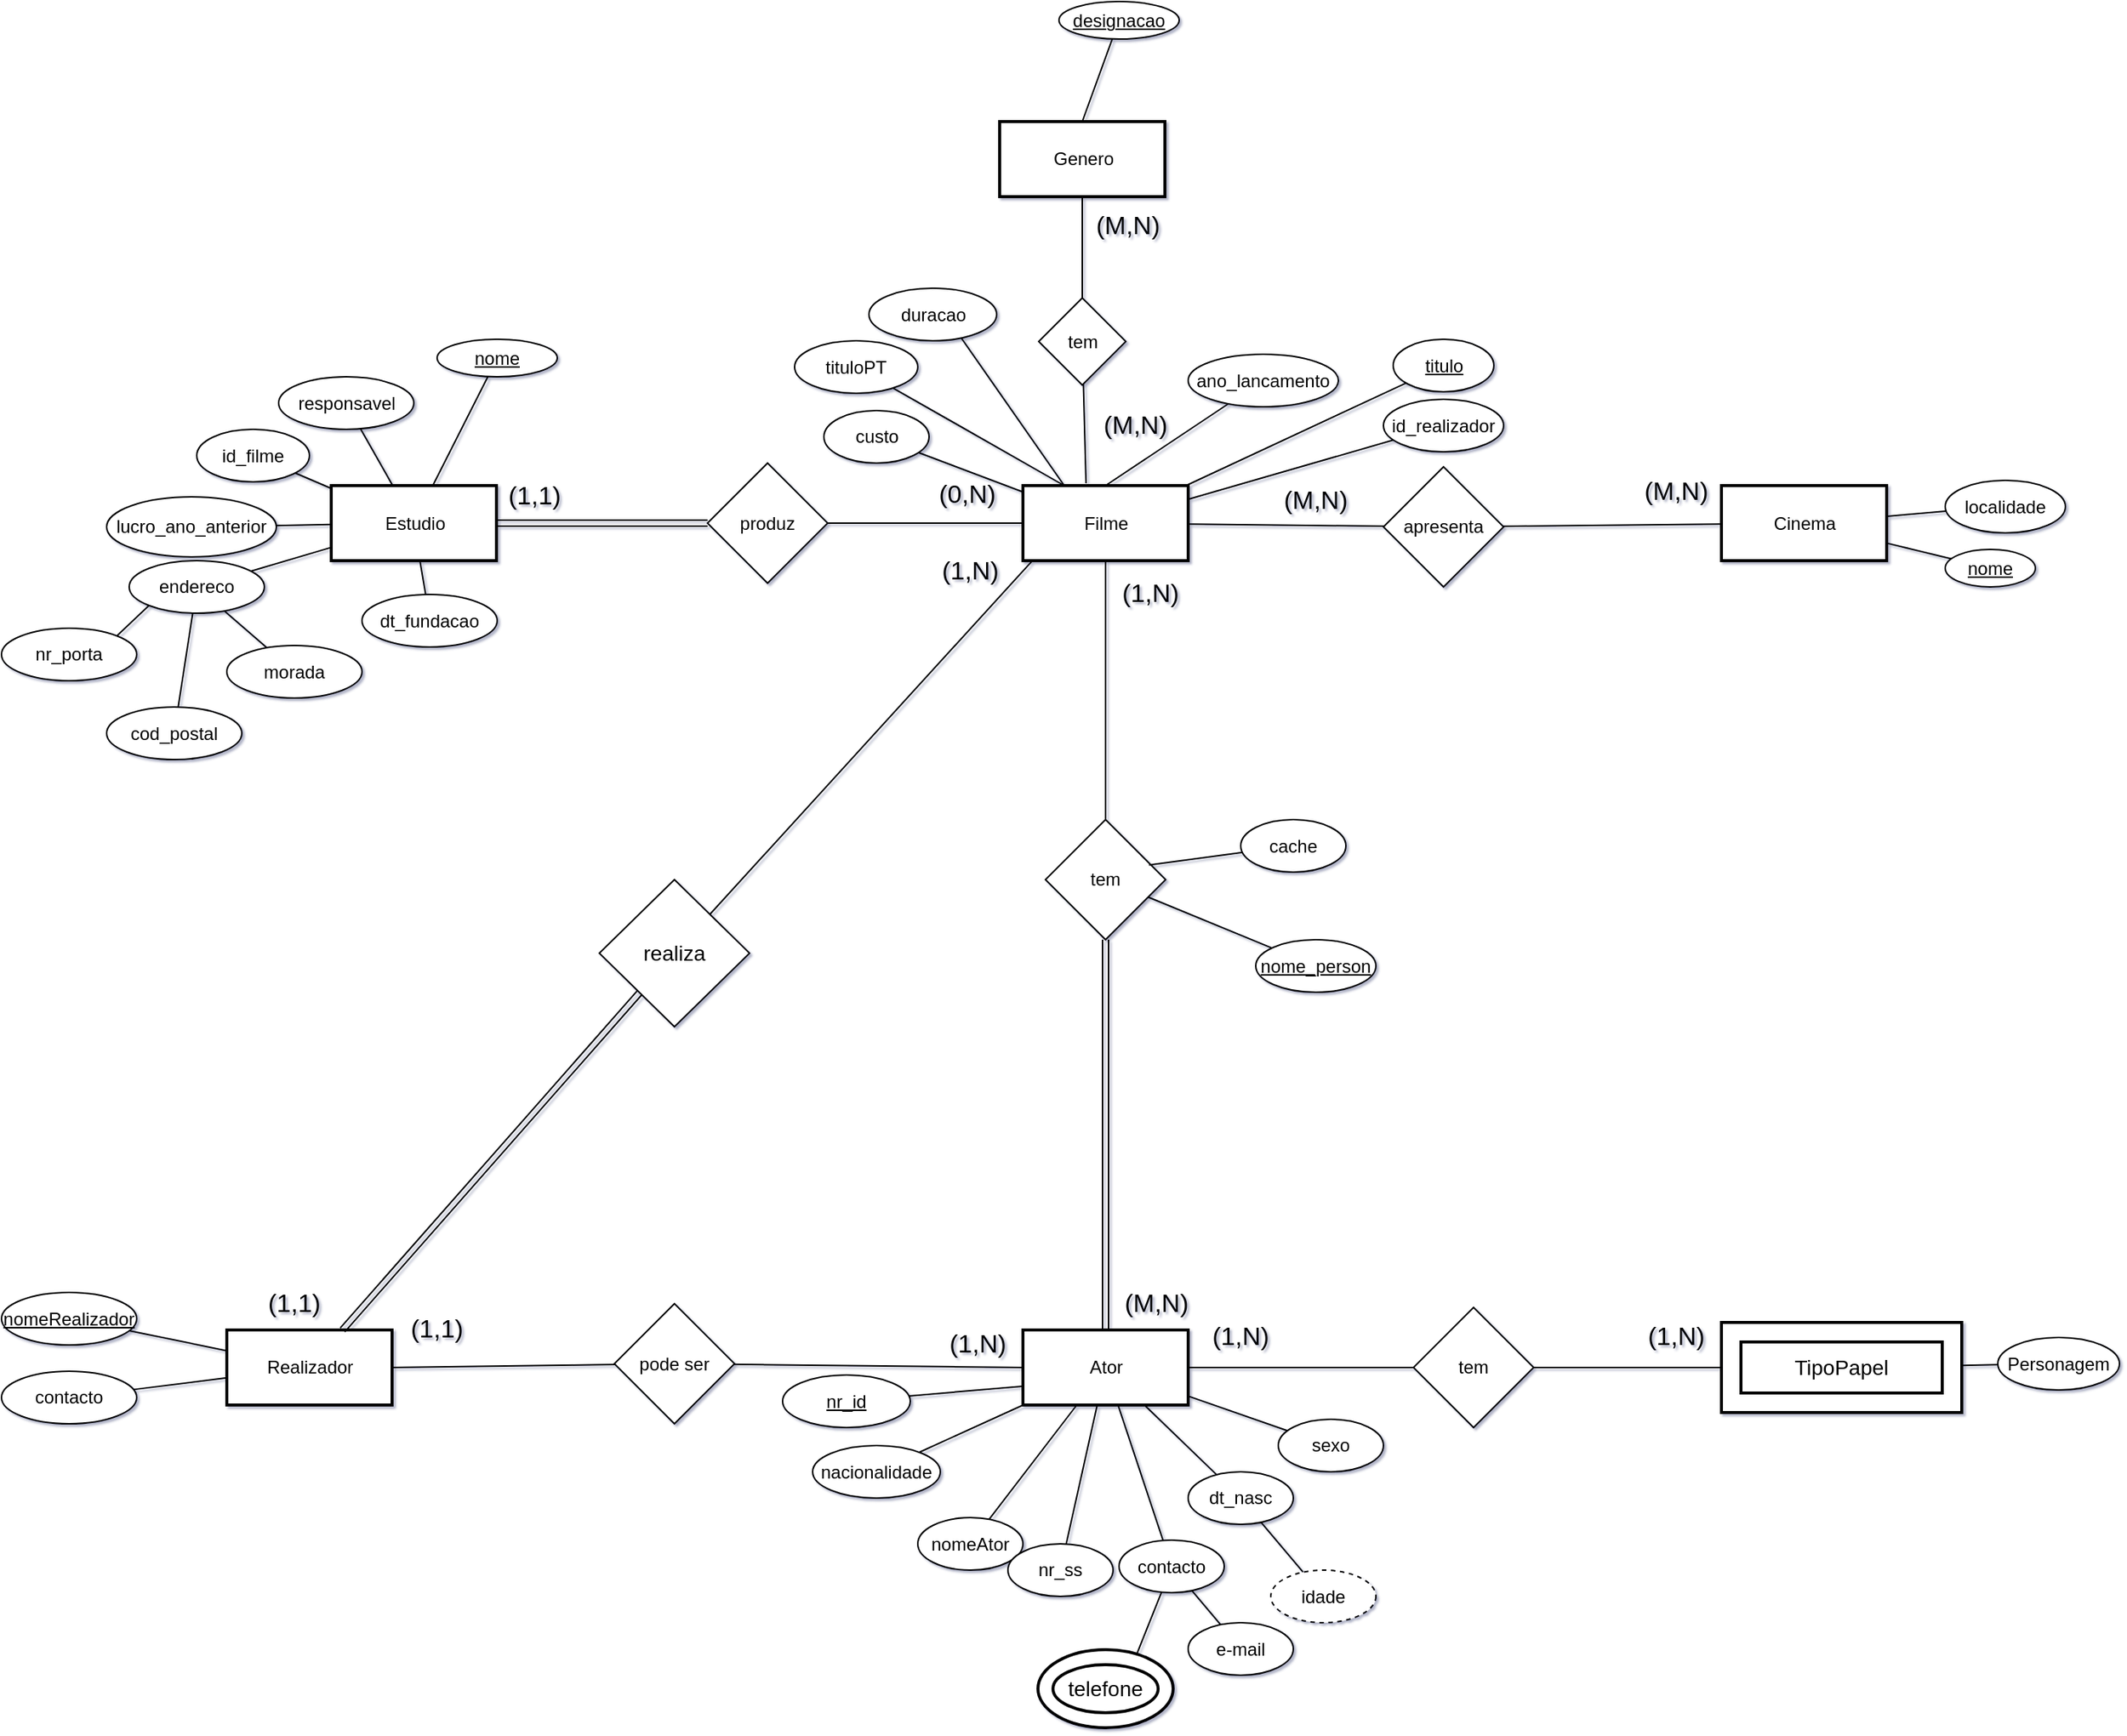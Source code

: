 <mxfile version="12.4.1" type="onedrive" pages="1"><diagram id="sma7PaRJeIDy7we5YbPk" name="Page-1"><mxGraphModel dx="1857" dy="1963" grid="1" gridSize="10" guides="1" tooltips="1" connect="1" arrows="1" fold="1" page="1" pageScale="1" pageWidth="827" pageHeight="1169" math="0" shadow="1"><root><mxCell id="0"/><mxCell id="1" parent="0"/><mxCell id="ePxK0JwVUyjbvqpQ6Q_T-1" value="Estudio" style="html=1;strokeWidth=2;" parent="1" vertex="1"><mxGeometry x="-10.5" y="-107.5" width="110" height="50" as="geometry"/></mxCell><mxCell id="ePxK0JwVUyjbvqpQ6Q_T-17" value="" style="edgeStyle=none;rounded=0;orthogonalLoop=1;jettySize=auto;html=1;endArrow=none;endFill=0;startArrow=none;startFill=0;endSize=10;targetPerimeterSpacing=11;entryX=0.5;entryY=0;entryDx=0;entryDy=0;startSize=11;" parent="1" source="ePxK0JwVUyjbvqpQ6Q_T-2" target="ePxK0JwVUyjbvqpQ6Q_T-15" edge="1"><mxGeometry relative="1" as="geometry"/></mxCell><mxCell id="pRbfj-j-K9ypYvbykfc3-1" style="rounded=0;orthogonalLoop=1;jettySize=auto;html=1;exitX=0.5;exitY=0;exitDx=0;exitDy=0;endArrow=none;endFill=0;" parent="1" source="ePxK0JwVUyjbvqpQ6Q_T-2" target="pRbfj-j-K9ypYvbykfc3-2" edge="1"><mxGeometry relative="1" as="geometry"><mxPoint x="504.69" y="-170" as="targetPoint"/></mxGeometry></mxCell><mxCell id="ePxK0JwVUyjbvqpQ6Q_T-2" value="Filme" style="html=1;strokeWidth=2;" parent="1" vertex="1"><mxGeometry x="450" y="-107.5" width="110" height="50" as="geometry"/></mxCell><mxCell id="ePxK0JwVUyjbvqpQ6Q_T-3" value="Ator" style="html=1;strokeWidth=2;" parent="1" vertex="1"><mxGeometry x="450" y="455" width="110" height="50" as="geometry"/></mxCell><mxCell id="ePxK0JwVUyjbvqpQ6Q_T-5" value="Realizador" style="html=1;strokeWidth=2;" parent="1" vertex="1"><mxGeometry x="-80" y="455" width="110" height="50" as="geometry"/></mxCell><mxCell id="ePxK0JwVUyjbvqpQ6Q_T-6" value="Cinema" style="html=1;strokeWidth=2;" parent="1" vertex="1"><mxGeometry x="915" y="-107.5" width="110" height="50" as="geometry"/></mxCell><mxCell id="ePxK0JwVUyjbvqpQ6Q_T-13" value="" style="rounded=0;orthogonalLoop=1;jettySize=auto;html=1;entryX=1;entryY=0.5;entryDx=0;entryDy=0;endArrow=none;endFill=0;startArrow=none;startFill=0;shape=link;" parent="1" source="ePxK0JwVUyjbvqpQ6Q_T-7" target="ePxK0JwVUyjbvqpQ6Q_T-1" edge="1"><mxGeometry relative="1" as="geometry"/></mxCell><mxCell id="ePxK0JwVUyjbvqpQ6Q_T-14" value="" style="rounded=0;orthogonalLoop=1;jettySize=auto;html=1;endArrow=none;endFill=0;startArrow=none;startFill=0;endSize=10;" parent="1" source="ePxK0JwVUyjbvqpQ6Q_T-7" target="ePxK0JwVUyjbvqpQ6Q_T-2" edge="1"><mxGeometry relative="1" as="geometry"/></mxCell><mxCell id="ePxK0JwVUyjbvqpQ6Q_T-7" value="produz" style="rhombus;whiteSpace=wrap;html=1;" parent="1" vertex="1"><mxGeometry x="240" y="-122.5" width="80" height="80" as="geometry"/></mxCell><mxCell id="ePxK0JwVUyjbvqpQ6Q_T-16" value="" style="edgeStyle=none;shape=link;rounded=0;orthogonalLoop=1;jettySize=auto;html=1;endArrow=none;endFill=0;" parent="1" source="ePxK0JwVUyjbvqpQ6Q_T-15" target="ePxK0JwVUyjbvqpQ6Q_T-3" edge="1"><mxGeometry relative="1" as="geometry"/></mxCell><mxCell id="ePxK0JwVUyjbvqpQ6Q_T-15" value="tem" style="rhombus;whiteSpace=wrap;html=1;" parent="1" vertex="1"><mxGeometry x="465" y="115" width="80" height="80" as="geometry"/></mxCell><mxCell id="ePxK0JwVUyjbvqpQ6Q_T-19" value="" style="edgeStyle=none;rounded=0;orthogonalLoop=1;jettySize=auto;html=1;endArrow=none;endFill=0;endSize=10;" parent="1" source="ePxK0JwVUyjbvqpQ6Q_T-18" target="ePxK0JwVUyjbvqpQ6Q_T-3" edge="1"><mxGeometry relative="1" as="geometry"/></mxCell><mxCell id="ePxK0JwVUyjbvqpQ6Q_T-20" value="" style="edgeStyle=none;rounded=0;orthogonalLoop=1;jettySize=auto;html=1;endArrow=none;endFill=0;entryX=0;entryY=0.5;entryDx=0;entryDy=0;endSize=10;" parent="1" source="ePxK0JwVUyjbvqpQ6Q_T-18" target="ePxK0JwVUyjbvqpQ6Q_T-45" edge="1"><mxGeometry relative="1" as="geometry"><mxPoint x="800" y="275" as="targetPoint"/></mxGeometry></mxCell><mxCell id="ePxK0JwVUyjbvqpQ6Q_T-18" value="tem" style="rhombus;whiteSpace=wrap;html=1;" parent="1" vertex="1"><mxGeometry x="710" y="440" width="80" height="80" as="geometry"/></mxCell><mxCell id="ePxK0JwVUyjbvqpQ6Q_T-22" value="" style="edgeStyle=none;rounded=0;orthogonalLoop=1;jettySize=auto;html=1;endArrow=none;endFill=0;endSize=10;" parent="1" source="ePxK0JwVUyjbvqpQ6Q_T-21" target="ePxK0JwVUyjbvqpQ6Q_T-2" edge="1"><mxGeometry relative="1" as="geometry"/></mxCell><mxCell id="ePxK0JwVUyjbvqpQ6Q_T-23" value="" style="edgeStyle=none;rounded=0;orthogonalLoop=1;jettySize=auto;html=1;endArrow=none;endFill=0;endSize=10;" parent="1" source="ePxK0JwVUyjbvqpQ6Q_T-21" target="ePxK0JwVUyjbvqpQ6Q_T-6" edge="1"><mxGeometry relative="1" as="geometry"/></mxCell><mxCell id="ePxK0JwVUyjbvqpQ6Q_T-21" value="apresenta" style="rhombus;whiteSpace=wrap;html=1;" parent="1" vertex="1"><mxGeometry x="690" y="-120" width="80" height="80" as="geometry"/></mxCell><mxCell id="ePxK0JwVUyjbvqpQ6Q_T-27" value="" style="edgeStyle=none;rounded=0;orthogonalLoop=1;jettySize=auto;html=1;endArrow=none;endFill=0;" parent="1" source="ePxK0JwVUyjbvqpQ6Q_T-24" target="ePxK0JwVUyjbvqpQ6Q_T-1" edge="1"><mxGeometry relative="1" as="geometry"/></mxCell><mxCell id="ePxK0JwVUyjbvqpQ6Q_T-24" value="nome" style="ellipse;whiteSpace=wrap;html=1;fontStyle=4" parent="1" vertex="1"><mxGeometry x="60" y="-205" width="80" height="25" as="geometry"/></mxCell><mxCell id="ePxK0JwVUyjbvqpQ6Q_T-26" value="" style="edgeStyle=none;rounded=0;orthogonalLoop=1;jettySize=auto;html=1;endArrow=none;endFill=0;" parent="1" source="ePxK0JwVUyjbvqpQ6Q_T-25" target="ePxK0JwVUyjbvqpQ6Q_T-1" edge="1"><mxGeometry relative="1" as="geometry"/></mxCell><mxCell id="ePxK0JwVUyjbvqpQ6Q_T-25" value="responsavel" style="ellipse;whiteSpace=wrap;html=1;" parent="1" vertex="1"><mxGeometry x="-45.5" y="-180" width="90" height="35" as="geometry"/></mxCell><mxCell id="ePxK0JwVUyjbvqpQ6Q_T-36" value="" style="edgeStyle=none;rounded=0;orthogonalLoop=1;jettySize=auto;html=1;endArrow=none;endFill=0;" parent="1" source="ePxK0JwVUyjbvqpQ6Q_T-28" target="ePxK0JwVUyjbvqpQ6Q_T-1" edge="1"><mxGeometry relative="1" as="geometry"/></mxCell><mxCell id="ePxK0JwVUyjbvqpQ6Q_T-28" value="endereco" style="ellipse;whiteSpace=wrap;html=1;" parent="1" vertex="1"><mxGeometry x="-145" y="-57.5" width="90" height="35" as="geometry"/></mxCell><mxCell id="ePxK0JwVUyjbvqpQ6Q_T-34" value="" style="edgeStyle=none;rounded=0;orthogonalLoop=1;jettySize=auto;html=1;endArrow=none;endFill=0;" parent="1" source="ePxK0JwVUyjbvqpQ6Q_T-29" target="ePxK0JwVUyjbvqpQ6Q_T-1" edge="1"><mxGeometry relative="1" as="geometry"/></mxCell><mxCell id="ePxK0JwVUyjbvqpQ6Q_T-29" value="id_filme" style="ellipse;whiteSpace=wrap;html=1;" parent="1" vertex="1"><mxGeometry x="-100" y="-145" width="75" height="35" as="geometry"/></mxCell><mxCell id="ePxK0JwVUyjbvqpQ6Q_T-33" value="" style="edgeStyle=none;rounded=0;orthogonalLoop=1;jettySize=auto;html=1;endArrow=none;endFill=0;" parent="1" source="ePxK0JwVUyjbvqpQ6Q_T-30" target="ePxK0JwVUyjbvqpQ6Q_T-1" edge="1"><mxGeometry relative="1" as="geometry"/></mxCell><mxCell id="ePxK0JwVUyjbvqpQ6Q_T-30" value="lucro_ano_anterior" style="ellipse;whiteSpace=wrap;html=1;" parent="1" vertex="1"><mxGeometry x="-160" y="-100" width="113" height="40" as="geometry"/></mxCell><mxCell id="ePxK0JwVUyjbvqpQ6Q_T-32" value="" style="edgeStyle=none;rounded=0;orthogonalLoop=1;jettySize=auto;html=1;endArrow=none;endFill=0;" parent="1" source="ePxK0JwVUyjbvqpQ6Q_T-31" target="ePxK0JwVUyjbvqpQ6Q_T-1" edge="1"><mxGeometry relative="1" as="geometry"/></mxCell><mxCell id="ePxK0JwVUyjbvqpQ6Q_T-31" value="dt_fundacao" style="ellipse;whiteSpace=wrap;html=1;" parent="1" vertex="1"><mxGeometry x="10" y="-35" width="90" height="35" as="geometry"/></mxCell><mxCell id="ePxK0JwVUyjbvqpQ6Q_T-44" value="" style="edgeStyle=none;rounded=0;orthogonalLoop=1;jettySize=auto;html=1;endArrow=none;endFill=0;" parent="1" source="ePxK0JwVUyjbvqpQ6Q_T-37" target="ePxK0JwVUyjbvqpQ6Q_T-28" edge="1"><mxGeometry relative="1" as="geometry"/></mxCell><mxCell id="ePxK0JwVUyjbvqpQ6Q_T-37" value="cod_postal" style="ellipse;whiteSpace=wrap;html=1;" parent="1" vertex="1"><mxGeometry x="-160" y="40" width="90" height="35" as="geometry"/></mxCell><mxCell id="ePxK0JwVUyjbvqpQ6Q_T-43" value="" style="edgeStyle=none;rounded=0;orthogonalLoop=1;jettySize=auto;html=1;endArrow=none;endFill=0;" parent="1" source="ePxK0JwVUyjbvqpQ6Q_T-38" target="ePxK0JwVUyjbvqpQ6Q_T-28" edge="1"><mxGeometry relative="1" as="geometry"/></mxCell><mxCell id="ePxK0JwVUyjbvqpQ6Q_T-38" value="morada" style="ellipse;whiteSpace=wrap;html=1;" parent="1" vertex="1"><mxGeometry x="-80" y="-1" width="90" height="35" as="geometry"/></mxCell><mxCell id="ePxK0JwVUyjbvqpQ6Q_T-40" style="edgeStyle=none;rounded=0;orthogonalLoop=1;jettySize=auto;html=1;exitX=1;exitY=0;exitDx=0;exitDy=0;entryX=0;entryY=1;entryDx=0;entryDy=0;endArrow=none;endFill=0;" parent="1" source="ePxK0JwVUyjbvqpQ6Q_T-39" target="ePxK0JwVUyjbvqpQ6Q_T-28" edge="1"><mxGeometry relative="1" as="geometry"/></mxCell><mxCell id="ePxK0JwVUyjbvqpQ6Q_T-39" value="nr_porta" style="ellipse;whiteSpace=wrap;html=1;" parent="1" vertex="1"><mxGeometry x="-230" y="-12.5" width="90" height="35" as="geometry"/></mxCell><mxCell id="ePxK0JwVUyjbvqpQ6Q_T-45" value="TipoPapel" style="shape=ext;strokeWidth=2;margin=10;double=1;whiteSpace=wrap;html=1;align=center;fontSize=14;" parent="1" vertex="1"><mxGeometry x="915" y="450" width="160" height="60" as="geometry"/></mxCell><mxCell id="ePxK0JwVUyjbvqpQ6Q_T-57" value="" style="edgeStyle=none;rounded=0;orthogonalLoop=1;jettySize=auto;html=1;endArrow=none;endFill=0;" parent="1" source="ePxK0JwVUyjbvqpQ6Q_T-47" target="ePxK0JwVUyjbvqpQ6Q_T-2" edge="1"><mxGeometry relative="1" as="geometry"/></mxCell><mxCell id="ePxK0JwVUyjbvqpQ6Q_T-47" value="&lt;u&gt;titulo&lt;/u&gt;" style="ellipse;whiteSpace=wrap;html=1;" parent="1" vertex="1"><mxGeometry x="696.5" y="-205" width="67" height="35" as="geometry"/></mxCell><mxCell id="ePxK0JwVUyjbvqpQ6Q_T-61" value="" style="edgeStyle=none;rounded=0;orthogonalLoop=1;jettySize=auto;html=1;endArrow=none;endFill=0;" parent="1" source="ePxK0JwVUyjbvqpQ6Q_T-48" target="ePxK0JwVUyjbvqpQ6Q_T-2" edge="1"><mxGeometry relative="1" as="geometry"/></mxCell><mxCell id="ePxK0JwVUyjbvqpQ6Q_T-48" value="custo" style="ellipse;whiteSpace=wrap;html=1;" parent="1" vertex="1"><mxGeometry x="317.5" y="-157.5" width="70" height="35" as="geometry"/></mxCell><mxCell id="ePxK0JwVUyjbvqpQ6Q_T-60" value="" style="edgeStyle=none;rounded=0;orthogonalLoop=1;jettySize=auto;html=1;endArrow=none;endFill=0;exitX=0.697;exitY=0.857;exitDx=0;exitDy=0;exitPerimeter=0;entryX=0.25;entryY=0;entryDx=0;entryDy=0;" parent="1" source="ePxK0JwVUyjbvqpQ6Q_T-49" target="ePxK0JwVUyjbvqpQ6Q_T-2" edge="1"><mxGeometry relative="1" as="geometry"><mxPoint x="432.826" y="-211.262" as="sourcePoint"/><mxPoint x="474.786" y="-113.5" as="targetPoint"/></mxGeometry></mxCell><mxCell id="ePxK0JwVUyjbvqpQ6Q_T-49" value="duracao" style="ellipse;whiteSpace=wrap;html=1;" parent="1" vertex="1"><mxGeometry x="347.5" y="-239" width="85" height="35" as="geometry"/></mxCell><mxCell id="Xhmy3Co6BXiqaWshqRIj-19" value="" style="edgeStyle=none;rounded=0;orthogonalLoop=1;jettySize=auto;html=1;startArrow=none;startFill=0;endArrow=none;endFill=0;targetPerimeterSpacing=11;entryX=0.25;entryY=0;entryDx=0;entryDy=0;" parent="1" source="ePxK0JwVUyjbvqpQ6Q_T-50" target="ePxK0JwVUyjbvqpQ6Q_T-2" edge="1"><mxGeometry relative="1" as="geometry"><mxPoint x="389.0" y="-240" as="targetPoint"/></mxGeometry></mxCell><mxCell id="ePxK0JwVUyjbvqpQ6Q_T-50" value="tituloPT" style="ellipse;whiteSpace=wrap;html=1;" parent="1" vertex="1"><mxGeometry x="298" y="-204" width="82" height="35" as="geometry"/></mxCell><mxCell id="ePxK0JwVUyjbvqpQ6Q_T-65" value="" style="edgeStyle=none;rounded=0;orthogonalLoop=1;jettySize=auto;html=1;endArrow=none;endFill=0;" parent="1" source="ePxK0JwVUyjbvqpQ6Q_T-64" target="ePxK0JwVUyjbvqpQ6Q_T-2" edge="1"><mxGeometry relative="1" as="geometry"/></mxCell><mxCell id="ePxK0JwVUyjbvqpQ6Q_T-64" value="id_realizador" style="ellipse;whiteSpace=wrap;html=1;" parent="1" vertex="1"><mxGeometry x="690" y="-165" width="80" height="35" as="geometry"/></mxCell><mxCell id="ePxK0JwVUyjbvqpQ6Q_T-68" value="" style="edgeStyle=none;rounded=0;orthogonalLoop=1;jettySize=auto;html=1;endArrow=none;endFill=0;" parent="1" source="ePxK0JwVUyjbvqpQ6Q_T-66" target="ePxK0JwVUyjbvqpQ6Q_T-6" edge="1"><mxGeometry relative="1" as="geometry"/></mxCell><mxCell id="ePxK0JwVUyjbvqpQ6Q_T-66" value="&lt;u&gt;nome&lt;/u&gt;" style="ellipse;whiteSpace=wrap;html=1;" parent="1" vertex="1"><mxGeometry x="1064" y="-65" width="60" height="25" as="geometry"/></mxCell><mxCell id="ePxK0JwVUyjbvqpQ6Q_T-71" value="" style="edgeStyle=none;rounded=0;orthogonalLoop=1;jettySize=auto;html=1;endArrow=none;endFill=0;" parent="1" source="ePxK0JwVUyjbvqpQ6Q_T-67" target="ePxK0JwVUyjbvqpQ6Q_T-6" edge="1"><mxGeometry relative="1" as="geometry"/></mxCell><mxCell id="ePxK0JwVUyjbvqpQ6Q_T-67" value="localidade" style="ellipse;whiteSpace=wrap;html=1;" parent="1" vertex="1"><mxGeometry x="1064" y="-111" width="80" height="35" as="geometry"/></mxCell><mxCell id="ePxK0JwVUyjbvqpQ6Q_T-88" value="" style="edgeStyle=none;rounded=0;orthogonalLoop=1;jettySize=auto;html=1;endArrow=none;endFill=0;" parent="1" source="ePxK0JwVUyjbvqpQ6Q_T-75" target="ePxK0JwVUyjbvqpQ6Q_T-76" edge="1"><mxGeometry relative="1" as="geometry"><mxPoint x="445" y="282.5" as="targetPoint"/></mxGeometry></mxCell><mxCell id="ePxK0JwVUyjbvqpQ6Q_T-75" value="idade" style="ellipse;whiteSpace=wrap;html=1;dashed=1;" parent="1" vertex="1"><mxGeometry x="615" y="615" width="70" height="35" as="geometry"/></mxCell><mxCell id="ePxK0JwVUyjbvqpQ6Q_T-86" value="" style="edgeStyle=none;rounded=0;orthogonalLoop=1;jettySize=auto;html=1;endArrow=none;endFill=0;" parent="1" source="ePxK0JwVUyjbvqpQ6Q_T-76" target="ePxK0JwVUyjbvqpQ6Q_T-3" edge="1"><mxGeometry relative="1" as="geometry"/></mxCell><mxCell id="ePxK0JwVUyjbvqpQ6Q_T-76" value="dt_nasc" style="ellipse;whiteSpace=wrap;html=1;" parent="1" vertex="1"><mxGeometry x="560" y="549.5" width="70" height="35" as="geometry"/></mxCell><mxCell id="ePxK0JwVUyjbvqpQ6Q_T-81" value="" style="edgeStyle=none;rounded=0;orthogonalLoop=1;jettySize=auto;html=1;endArrow=none;endFill=0;" parent="1" source="ePxK0JwVUyjbvqpQ6Q_T-79" target="ePxK0JwVUyjbvqpQ6Q_T-15" edge="1"><mxGeometry relative="1" as="geometry"/></mxCell><mxCell id="ePxK0JwVUyjbvqpQ6Q_T-79" value="&lt;u&gt;nome_person&lt;/u&gt;" style="ellipse;whiteSpace=wrap;html=1;" parent="1" vertex="1"><mxGeometry x="605" y="195" width="80" height="35" as="geometry"/></mxCell><mxCell id="ePxK0JwVUyjbvqpQ6Q_T-83" value="" style="edgeStyle=none;rounded=0;orthogonalLoop=1;jettySize=auto;html=1;endArrow=none;endFill=0;" parent="1" source="ePxK0JwVUyjbvqpQ6Q_T-78" target="ePxK0JwVUyjbvqpQ6Q_T-45" edge="1"><mxGeometry relative="1" as="geometry"/></mxCell><mxCell id="ePxK0JwVUyjbvqpQ6Q_T-78" value="Personagem" style="ellipse;whiteSpace=wrap;html=1;" parent="1" vertex="1"><mxGeometry x="1099" y="460" width="81" height="35" as="geometry"/></mxCell><mxCell id="ePxK0JwVUyjbvqpQ6Q_T-85" value="" style="edgeStyle=none;rounded=0;orthogonalLoop=1;jettySize=auto;html=1;endArrow=none;endFill=0;entryX=0.861;entryY=0.378;entryDx=0;entryDy=0;entryPerimeter=0;" parent="1" source="ePxK0JwVUyjbvqpQ6Q_T-82" target="ePxK0JwVUyjbvqpQ6Q_T-15" edge="1"><mxGeometry relative="1" as="geometry"><mxPoint x="935" y="192.5" as="targetPoint"/></mxGeometry></mxCell><mxCell id="ePxK0JwVUyjbvqpQ6Q_T-82" value="cache" style="ellipse;whiteSpace=wrap;html=1;" parent="1" vertex="1"><mxGeometry x="595" y="115" width="70" height="35" as="geometry"/></mxCell><mxCell id="twjm3k0BeDmf_41jHK13-2" value="" style="edgeStyle=none;rounded=0;orthogonalLoop=1;jettySize=auto;html=1;endArrow=none;endFill=0;" parent="1" source="ePxK0JwVUyjbvqpQ6Q_T-89" target="ePxK0JwVUyjbvqpQ6Q_T-3" edge="1"><mxGeometry relative="1" as="geometry"/></mxCell><mxCell id="ePxK0JwVUyjbvqpQ6Q_T-89" value="nacionalidade" style="ellipse;whiteSpace=wrap;html=1;" parent="1" vertex="1"><mxGeometry x="310" y="532" width="85" height="35" as="geometry"/></mxCell><mxCell id="twjm3k0BeDmf_41jHK13-1" value="" style="rounded=0;orthogonalLoop=1;jettySize=auto;html=1;endArrow=none;endFill=0;" parent="1" source="ePxK0JwVUyjbvqpQ6Q_T-90" target="ePxK0JwVUyjbvqpQ6Q_T-3" edge="1"><mxGeometry relative="1" as="geometry"/></mxCell><mxCell id="ePxK0JwVUyjbvqpQ6Q_T-90" value="nomeAtor" style="ellipse;whiteSpace=wrap;html=1;" parent="1" vertex="1"><mxGeometry x="380" y="580" width="70" height="35" as="geometry"/></mxCell><mxCell id="ePxK0JwVUyjbvqpQ6Q_T-92" value="" style="edgeStyle=none;rounded=0;orthogonalLoop=1;jettySize=auto;html=1;endArrow=none;endFill=0;" parent="1" source="ePxK0JwVUyjbvqpQ6Q_T-91" target="ePxK0JwVUyjbvqpQ6Q_T-3" edge="1"><mxGeometry relative="1" as="geometry"/></mxCell><mxCell id="ePxK0JwVUyjbvqpQ6Q_T-91" value="sexo" style="ellipse;whiteSpace=wrap;html=1;" parent="1" vertex="1"><mxGeometry x="620" y="514.5" width="70" height="35" as="geometry"/></mxCell><mxCell id="twjm3k0BeDmf_41jHK13-6" value="" style="edgeStyle=none;rounded=0;orthogonalLoop=1;jettySize=auto;html=1;endArrow=none;endFill=0;" parent="1" source="twjm3k0BeDmf_41jHK13-3" target="ePxK0JwVUyjbvqpQ6Q_T-3" edge="1"><mxGeometry relative="1" as="geometry"/></mxCell><mxCell id="twjm3k0BeDmf_41jHK13-3" value="contacto" style="ellipse;whiteSpace=wrap;html=1;" parent="1" vertex="1"><mxGeometry x="514" y="595" width="70" height="35" as="geometry"/></mxCell><mxCell id="twjm3k0BeDmf_41jHK13-5" value="" style="edgeStyle=none;rounded=0;orthogonalLoop=1;jettySize=auto;html=1;endArrow=none;endFill=0;" parent="1" source="twjm3k0BeDmf_41jHK13-4" target="ePxK0JwVUyjbvqpQ6Q_T-3" edge="1"><mxGeometry relative="1" as="geometry"/></mxCell><mxCell id="twjm3k0BeDmf_41jHK13-4" value="nr_ss" style="ellipse;whiteSpace=wrap;html=1;" parent="1" vertex="1"><mxGeometry x="440" y="597.5" width="70" height="35" as="geometry"/></mxCell><mxCell id="twjm3k0BeDmf_41jHK13-9" value="" style="edgeStyle=none;rounded=0;orthogonalLoop=1;jettySize=auto;html=1;endArrow=none;endFill=0;" parent="1" source="twjm3k0BeDmf_41jHK13-7" target="twjm3k0BeDmf_41jHK13-3" edge="1"><mxGeometry relative="1" as="geometry"/></mxCell><mxCell id="twjm3k0BeDmf_41jHK13-7" value="e-mail" style="ellipse;whiteSpace=wrap;html=1;" parent="1" vertex="1"><mxGeometry x="560" y="650" width="70" height="35" as="geometry"/></mxCell><mxCell id="twjm3k0BeDmf_41jHK13-10" value="" style="edgeStyle=none;rounded=0;orthogonalLoop=1;jettySize=auto;html=1;endArrow=none;endFill=0;exitX=0.735;exitY=0.039;exitDx=0;exitDy=0;exitPerimeter=0;" parent="1" source="dv868WgJeRe8C0jqaFNO-36" target="twjm3k0BeDmf_41jHK13-3" edge="1"><mxGeometry relative="1" as="geometry"><mxPoint x="524.54" y="650.812" as="sourcePoint"/></mxGeometry></mxCell><mxCell id="dv868WgJeRe8C0jqaFNO-4" value="" style="rounded=0;orthogonalLoop=1;jettySize=auto;html=1;entryX=1;entryY=0.5;entryDx=0;entryDy=0;entryPerimeter=0;endArrow=none;endFill=0;endSize=10;" parent="1" source="dv868WgJeRe8C0jqaFNO-2" target="ePxK0JwVUyjbvqpQ6Q_T-5" edge="1"><mxGeometry relative="1" as="geometry"><mxPoint x="50" y="280" as="targetPoint"/></mxGeometry></mxCell><mxCell id="dv868WgJeRe8C0jqaFNO-6" value="" style="rounded=0;orthogonalLoop=1;jettySize=auto;html=1;endArrow=none;endFill=0;entryX=0;entryY=0.5;entryDx=0;entryDy=0;endSize=10;" parent="1" source="dv868WgJeRe8C0jqaFNO-2" target="ePxK0JwVUyjbvqpQ6Q_T-3" edge="1"><mxGeometry relative="1" as="geometry"><mxPoint x="422.5" y="280" as="targetPoint"/></mxGeometry></mxCell><mxCell id="dv868WgJeRe8C0jqaFNO-2" value="pode ser" style="rhombus;whiteSpace=wrap;html=1;" parent="1" vertex="1"><mxGeometry x="178" y="437.5" width="80" height="80" as="geometry"/></mxCell><mxCell id="dv868WgJeRe8C0jqaFNO-11" value="" style="edgeStyle=none;rounded=0;orthogonalLoop=1;jettySize=auto;html=1;endArrow=none;endFill=0;" parent="1" source="dv868WgJeRe8C0jqaFNO-8" target="ePxK0JwVUyjbvqpQ6Q_T-5" edge="1"><mxGeometry relative="1" as="geometry"/></mxCell><mxCell id="dv868WgJeRe8C0jqaFNO-8" value="&lt;u&gt;nomeRealizador&lt;/u&gt;" style="ellipse;whiteSpace=wrap;html=1;" parent="1" vertex="1"><mxGeometry x="-230" y="430" width="90" height="35" as="geometry"/></mxCell><mxCell id="dv868WgJeRe8C0jqaFNO-10" value="" style="edgeStyle=none;rounded=0;orthogonalLoop=1;jettySize=auto;html=1;endArrow=none;endFill=0;" parent="1" source="dv868WgJeRe8C0jqaFNO-9" target="ePxK0JwVUyjbvqpQ6Q_T-5" edge="1"><mxGeometry relative="1" as="geometry"/></mxCell><mxCell id="dv868WgJeRe8C0jqaFNO-9" value="contacto" style="ellipse;whiteSpace=wrap;html=1;" parent="1" vertex="1"><mxGeometry x="-230" y="482.5" width="90" height="35" as="geometry"/></mxCell><mxCell id="dv868WgJeRe8C0jqaFNO-15" style="edgeStyle=none;rounded=0;orthogonalLoop=1;jettySize=auto;html=1;exitX=0;exitY=0.75;exitDx=0;exitDy=0;entryX=0;entryY=0.5;entryDx=0;entryDy=0;endArrow=none;endFill=0;" parent="1" source="ePxK0JwVUyjbvqpQ6Q_T-5" target="ePxK0JwVUyjbvqpQ6Q_T-5" edge="1"><mxGeometry relative="1" as="geometry"/></mxCell><mxCell id="dv868WgJeRe8C0jqaFNO-30" value="" style="edgeStyle=none;rounded=0;orthogonalLoop=1;jettySize=auto;html=1;endArrow=none;endFill=0;entryX=0;entryY=0.75;entryDx=0;entryDy=0;" parent="1" source="dv868WgJeRe8C0jqaFNO-28" target="ePxK0JwVUyjbvqpQ6Q_T-3" edge="1"><mxGeometry relative="1" as="geometry"><mxPoint x="455" y="502.5" as="targetPoint"/></mxGeometry></mxCell><mxCell id="dv868WgJeRe8C0jqaFNO-28" value="&lt;u&gt;nr_id&lt;/u&gt;" style="ellipse;whiteSpace=wrap;html=1;" parent="1" vertex="1"><mxGeometry x="290" y="485" width="85" height="35" as="geometry"/></mxCell><mxCell id="dv868WgJeRe8C0jqaFNO-33" value="" style="edgeStyle=none;rounded=0;orthogonalLoop=1;jettySize=auto;html=1;endArrow=oval;endFill=0;shape=link;" parent="1" source="dv868WgJeRe8C0jqaFNO-31" target="ePxK0JwVUyjbvqpQ6Q_T-5" edge="1"><mxGeometry relative="1" as="geometry"><mxPoint x="110" y="222.0" as="targetPoint"/></mxGeometry></mxCell><mxCell id="dv868WgJeRe8C0jqaFNO-35" value="" style="edgeStyle=none;rounded=0;orthogonalLoop=1;jettySize=auto;html=1;endArrow=none;endFill=0;entryX=0.052;entryY=1.013;entryDx=0;entryDy=0;entryPerimeter=0;" parent="1" source="dv868WgJeRe8C0jqaFNO-31" target="ePxK0JwVUyjbvqpQ6Q_T-2" edge="1"><mxGeometry relative="1" as="geometry"><mxPoint x="218" y="75" as="targetPoint"/></mxGeometry></mxCell><mxCell id="dv868WgJeRe8C0jqaFNO-31" value="&lt;font style=&quot;font-size: 14px&quot;&gt;realiza&lt;/font&gt;" style="rhombus;whiteSpace=wrap;html=1;" parent="1" vertex="1"><mxGeometry x="168" y="155" width="100" height="98" as="geometry"/></mxCell><mxCell id="dv868WgJeRe8C0jqaFNO-36" value="telefone" style="ellipse;shape=doubleEllipse;margin=10;strokeWidth=2;fontSize=14;whiteSpace=wrap;html=1;align=center;" parent="1" vertex="1"><mxGeometry x="460" y="668" width="90" height="52" as="geometry"/></mxCell><mxCell id="Xhmy3Co6BXiqaWshqRIj-6" value="&lt;font style=&quot;font-size: 17px&quot;&gt;(1,1)&lt;/font&gt;" style="text;html=1;strokeColor=none;fillColor=none;align=center;verticalAlign=middle;whiteSpace=wrap;rounded=0;" parent="1" vertex="1"><mxGeometry x="99.5" y="-110" width="50" height="20" as="geometry"/></mxCell><mxCell id="Xhmy3Co6BXiqaWshqRIj-7" value="&lt;font style=&quot;font-size: 17px&quot;&gt;(0,N)&lt;/font&gt;" style="text;html=1;strokeColor=none;fillColor=none;align=center;verticalAlign=middle;whiteSpace=wrap;rounded=0;" parent="1" vertex="1"><mxGeometry x="387.5" y="-111" width="50" height="20" as="geometry"/></mxCell><mxCell id="Xhmy3Co6BXiqaWshqRIj-22" value="&lt;font style=&quot;font-size: 17px&quot;&gt;(M,N)&lt;/font&gt;" style="text;html=1;strokeColor=none;fillColor=none;align=center;verticalAlign=middle;whiteSpace=wrap;rounded=0;" parent="1" vertex="1"><mxGeometry x="620" y="-107.5" width="50" height="20" as="geometry"/></mxCell><mxCell id="Xhmy3Co6BXiqaWshqRIj-23" value="&lt;font style=&quot;font-size: 17px&quot;&gt;(M,N)&lt;/font&gt;" style="text;html=1;strokeColor=none;fillColor=none;align=center;verticalAlign=middle;whiteSpace=wrap;rounded=0;" parent="1" vertex="1"><mxGeometry x="860" y="-113.5" width="50" height="20" as="geometry"/></mxCell><mxCell id="Xhmy3Co6BXiqaWshqRIj-24" value="&lt;font style=&quot;font-size: 17px&quot;&gt;(1,N)&lt;/font&gt;" style="text;html=1;strokeColor=none;fillColor=none;align=center;verticalAlign=middle;whiteSpace=wrap;rounded=0;" parent="1" vertex="1"><mxGeometry x="510" y="-45" width="50" height="20" as="geometry"/></mxCell><mxCell id="Xhmy3Co6BXiqaWshqRIj-25" value="&lt;font style=&quot;font-size: 17px&quot;&gt;(M,N)&lt;/font&gt;" style="text;html=1;strokeColor=none;fillColor=none;align=center;verticalAlign=middle;whiteSpace=wrap;rounded=0;" parent="1" vertex="1"><mxGeometry x="514" y="427.5" width="50" height="20" as="geometry"/></mxCell><mxCell id="Xhmy3Co6BXiqaWshqRIj-26" value="&lt;font style=&quot;font-size: 17px&quot;&gt;(1,N)&lt;/font&gt;" style="text;html=1;strokeColor=none;fillColor=none;align=center;verticalAlign=middle;whiteSpace=wrap;rounded=0;" parent="1" vertex="1"><mxGeometry x="390" y="-60" width="50" height="20" as="geometry"/></mxCell><mxCell id="Xhmy3Co6BXiqaWshqRIj-27" value="&lt;font style=&quot;font-size: 17px&quot;&gt;(1,1)&lt;/font&gt;" style="text;html=1;strokeColor=none;fillColor=none;align=center;verticalAlign=middle;whiteSpace=wrap;rounded=0;" parent="1" vertex="1"><mxGeometry x="-60" y="427.5" width="50" height="20" as="geometry"/></mxCell><mxCell id="Xhmy3Co6BXiqaWshqRIj-28" value="&lt;font style=&quot;font-size: 17px&quot;&gt;(1,N)&lt;/font&gt;" style="text;html=1;strokeColor=none;fillColor=none;align=center;verticalAlign=middle;whiteSpace=wrap;rounded=0;" parent="1" vertex="1"><mxGeometry x="395" y="455" width="50" height="20" as="geometry"/></mxCell><mxCell id="Xhmy3Co6BXiqaWshqRIj-29" value="&lt;font style=&quot;font-size: 17px&quot;&gt;(1,1)&lt;/font&gt;" style="text;html=1;strokeColor=none;fillColor=none;align=center;verticalAlign=middle;whiteSpace=wrap;rounded=0;" parent="1" vertex="1"><mxGeometry x="35" y="445" width="50" height="20" as="geometry"/></mxCell><mxCell id="Xhmy3Co6BXiqaWshqRIj-31" value="&lt;font style=&quot;font-size: 17px&quot;&gt;(1,N)&lt;/font&gt;" style="text;html=1;strokeColor=none;fillColor=none;align=center;verticalAlign=middle;whiteSpace=wrap;rounded=0;" parent="1" vertex="1"><mxGeometry x="860" y="450" width="50" height="20" as="geometry"/></mxCell><mxCell id="Xhmy3Co6BXiqaWshqRIj-32" value="&lt;font style=&quot;font-size: 17px&quot;&gt;(1,N)&lt;/font&gt;" style="text;html=1;strokeColor=none;fillColor=none;align=center;verticalAlign=middle;whiteSpace=wrap;rounded=0;" parent="1" vertex="1"><mxGeometry x="570" y="450" width="50" height="20" as="geometry"/></mxCell><mxCell id="pRbfj-j-K9ypYvbykfc3-2" value="ano_lancamento" style="ellipse;whiteSpace=wrap;html=1;" parent="1" vertex="1"><mxGeometry x="560" y="-195" width="100" height="35" as="geometry"/></mxCell><mxCell id="EKySZf5uSJ5YyDe3V7qy-3" value="" style="edgeStyle=none;rounded=0;orthogonalLoop=1;jettySize=auto;html=1;entryX=0.5;entryY=0;entryDx=0;entryDy=0;endArrow=none;endFill=0;" parent="1" source="EKySZf5uSJ5YyDe3V7qy-1" target="EKySZf5uSJ5YyDe3V7qy-4" edge="1"><mxGeometry relative="1" as="geometry"><mxPoint x="493" y="-190" as="targetPoint"/></mxGeometry></mxCell><mxCell id="EKySZf5uSJ5YyDe3V7qy-1" value="Genero" style="html=1;strokeWidth=2;" parent="1" vertex="1"><mxGeometry x="434.5" y="-350" width="110" height="50" as="geometry"/></mxCell><mxCell id="EKySZf5uSJ5YyDe3V7qy-6" value="" style="edgeStyle=none;rounded=0;orthogonalLoop=1;jettySize=auto;html=1;endArrow=none;endFill=0;" parent="1" source="EKySZf5uSJ5YyDe3V7qy-4" edge="1"><mxGeometry relative="1" as="geometry"><mxPoint x="492" y="-109" as="targetPoint"/></mxGeometry></mxCell><mxCell id="EKySZf5uSJ5YyDe3V7qy-4" value="tem" style="rhombus;whiteSpace=wrap;html=1;" parent="1" vertex="1"><mxGeometry x="460.5" y="-232.5" width="58" height="58" as="geometry"/></mxCell><mxCell id="Y6iBihTUHpI-MFVlgXm_-4" value="" style="rounded=0;orthogonalLoop=1;jettySize=auto;html=1;entryX=0.5;entryY=0;entryDx=0;entryDy=0;endArrow=none;endFill=0;" edge="1" parent="1" source="Y6iBihTUHpI-MFVlgXm_-1" target="EKySZf5uSJ5YyDe3V7qy-1"><mxGeometry relative="1" as="geometry"><mxPoint x="487.5" y="-355" as="targetPoint"/></mxGeometry></mxCell><mxCell id="Y6iBihTUHpI-MFVlgXm_-1" value="designacao" style="ellipse;whiteSpace=wrap;html=1;fontStyle=4" vertex="1" parent="1"><mxGeometry x="474" y="-430" width="80" height="25" as="geometry"/></mxCell><mxCell id="Y6iBihTUHpI-MFVlgXm_-9" value="&lt;font style=&quot;font-size: 17px&quot;&gt;(M,N)&lt;/font&gt;" style="text;html=1;strokeColor=none;fillColor=none;align=center;verticalAlign=middle;whiteSpace=wrap;rounded=0;" vertex="1" parent="1"><mxGeometry x="500" y="-157.5" width="50" height="20" as="geometry"/></mxCell><mxCell id="Y6iBihTUHpI-MFVlgXm_-10" style="edgeStyle=none;rounded=0;orthogonalLoop=1;jettySize=auto;html=1;exitX=0.5;exitY=0;exitDx=0;exitDy=0;endArrow=none;endFill=0;" edge="1" parent="1" source="Y6iBihTUHpI-MFVlgXm_-9" target="Y6iBihTUHpI-MFVlgXm_-9"><mxGeometry relative="1" as="geometry"/></mxCell><mxCell id="Y6iBihTUHpI-MFVlgXm_-11" value="&lt;font style=&quot;font-size: 17px&quot;&gt;(M,N)&lt;/font&gt;" style="text;html=1;strokeColor=none;fillColor=none;align=center;verticalAlign=middle;whiteSpace=wrap;rounded=0;" vertex="1" parent="1"><mxGeometry x="495" y="-290" width="50" height="20" as="geometry"/></mxCell></root></mxGraphModel></diagram></mxfile>